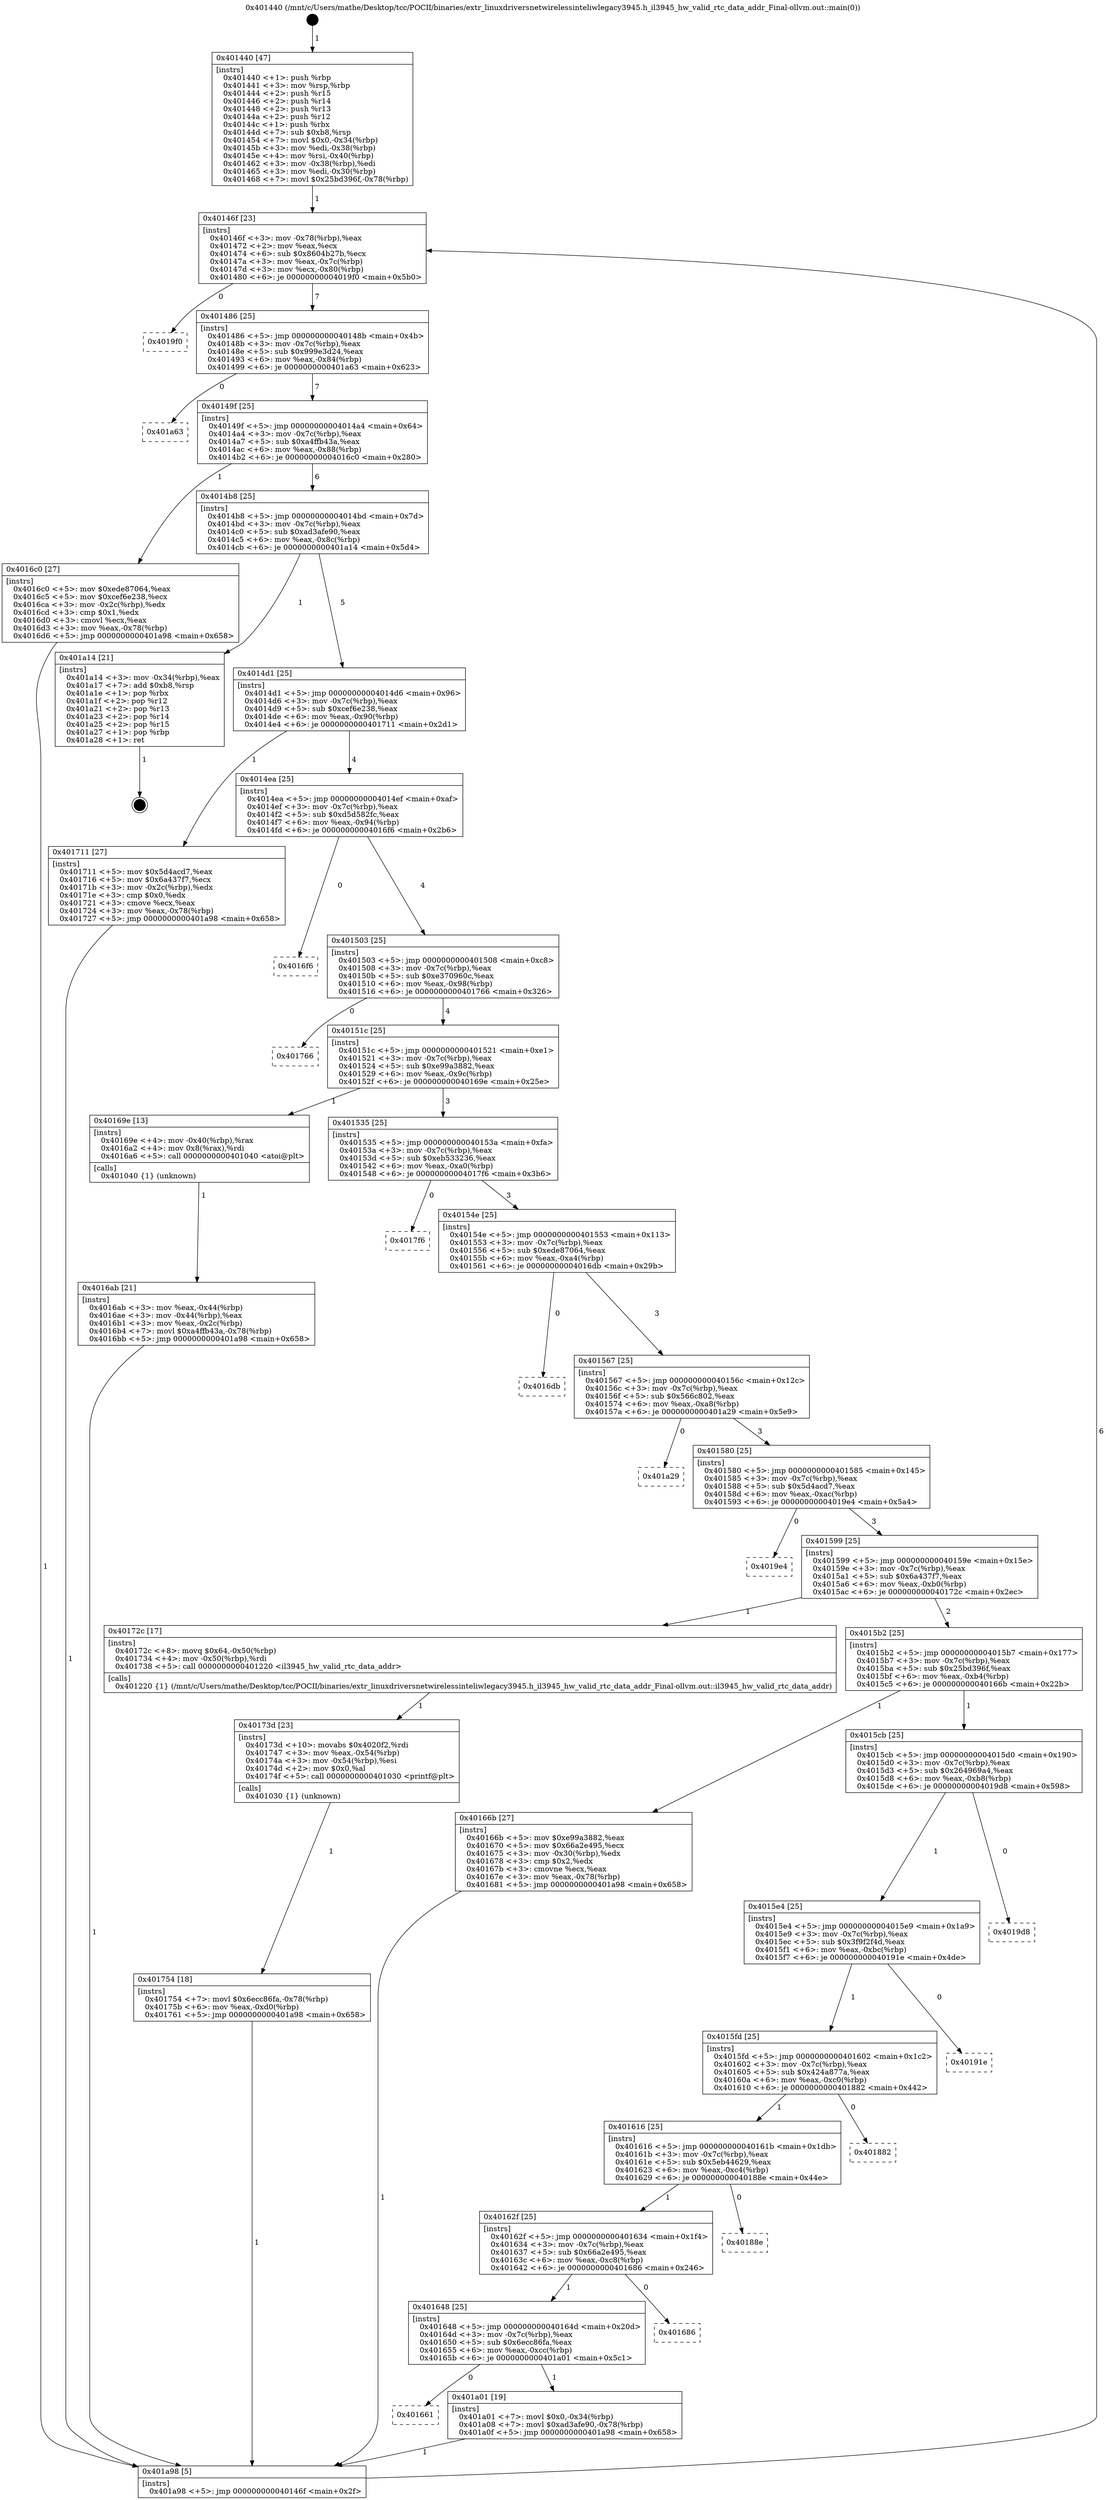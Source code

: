 digraph "0x401440" {
  label = "0x401440 (/mnt/c/Users/mathe/Desktop/tcc/POCII/binaries/extr_linuxdriversnetwirelessinteliwlegacy3945.h_il3945_hw_valid_rtc_data_addr_Final-ollvm.out::main(0))"
  labelloc = "t"
  node[shape=record]

  Entry [label="",width=0.3,height=0.3,shape=circle,fillcolor=black,style=filled]
  "0x40146f" [label="{
     0x40146f [23]\l
     | [instrs]\l
     &nbsp;&nbsp;0x40146f \<+3\>: mov -0x78(%rbp),%eax\l
     &nbsp;&nbsp;0x401472 \<+2\>: mov %eax,%ecx\l
     &nbsp;&nbsp;0x401474 \<+6\>: sub $0x8604b27b,%ecx\l
     &nbsp;&nbsp;0x40147a \<+3\>: mov %eax,-0x7c(%rbp)\l
     &nbsp;&nbsp;0x40147d \<+3\>: mov %ecx,-0x80(%rbp)\l
     &nbsp;&nbsp;0x401480 \<+6\>: je 00000000004019f0 \<main+0x5b0\>\l
  }"]
  "0x4019f0" [label="{
     0x4019f0\l
  }", style=dashed]
  "0x401486" [label="{
     0x401486 [25]\l
     | [instrs]\l
     &nbsp;&nbsp;0x401486 \<+5\>: jmp 000000000040148b \<main+0x4b\>\l
     &nbsp;&nbsp;0x40148b \<+3\>: mov -0x7c(%rbp),%eax\l
     &nbsp;&nbsp;0x40148e \<+5\>: sub $0x999e3d24,%eax\l
     &nbsp;&nbsp;0x401493 \<+6\>: mov %eax,-0x84(%rbp)\l
     &nbsp;&nbsp;0x401499 \<+6\>: je 0000000000401a63 \<main+0x623\>\l
  }"]
  Exit [label="",width=0.3,height=0.3,shape=circle,fillcolor=black,style=filled,peripheries=2]
  "0x401a63" [label="{
     0x401a63\l
  }", style=dashed]
  "0x40149f" [label="{
     0x40149f [25]\l
     | [instrs]\l
     &nbsp;&nbsp;0x40149f \<+5\>: jmp 00000000004014a4 \<main+0x64\>\l
     &nbsp;&nbsp;0x4014a4 \<+3\>: mov -0x7c(%rbp),%eax\l
     &nbsp;&nbsp;0x4014a7 \<+5\>: sub $0xa4ffb43a,%eax\l
     &nbsp;&nbsp;0x4014ac \<+6\>: mov %eax,-0x88(%rbp)\l
     &nbsp;&nbsp;0x4014b2 \<+6\>: je 00000000004016c0 \<main+0x280\>\l
  }"]
  "0x401661" [label="{
     0x401661\l
  }", style=dashed]
  "0x4016c0" [label="{
     0x4016c0 [27]\l
     | [instrs]\l
     &nbsp;&nbsp;0x4016c0 \<+5\>: mov $0xede87064,%eax\l
     &nbsp;&nbsp;0x4016c5 \<+5\>: mov $0xcef6e238,%ecx\l
     &nbsp;&nbsp;0x4016ca \<+3\>: mov -0x2c(%rbp),%edx\l
     &nbsp;&nbsp;0x4016cd \<+3\>: cmp $0x1,%edx\l
     &nbsp;&nbsp;0x4016d0 \<+3\>: cmovl %ecx,%eax\l
     &nbsp;&nbsp;0x4016d3 \<+3\>: mov %eax,-0x78(%rbp)\l
     &nbsp;&nbsp;0x4016d6 \<+5\>: jmp 0000000000401a98 \<main+0x658\>\l
  }"]
  "0x4014b8" [label="{
     0x4014b8 [25]\l
     | [instrs]\l
     &nbsp;&nbsp;0x4014b8 \<+5\>: jmp 00000000004014bd \<main+0x7d\>\l
     &nbsp;&nbsp;0x4014bd \<+3\>: mov -0x7c(%rbp),%eax\l
     &nbsp;&nbsp;0x4014c0 \<+5\>: sub $0xad3afe90,%eax\l
     &nbsp;&nbsp;0x4014c5 \<+6\>: mov %eax,-0x8c(%rbp)\l
     &nbsp;&nbsp;0x4014cb \<+6\>: je 0000000000401a14 \<main+0x5d4\>\l
  }"]
  "0x401a01" [label="{
     0x401a01 [19]\l
     | [instrs]\l
     &nbsp;&nbsp;0x401a01 \<+7\>: movl $0x0,-0x34(%rbp)\l
     &nbsp;&nbsp;0x401a08 \<+7\>: movl $0xad3afe90,-0x78(%rbp)\l
     &nbsp;&nbsp;0x401a0f \<+5\>: jmp 0000000000401a98 \<main+0x658\>\l
  }"]
  "0x401a14" [label="{
     0x401a14 [21]\l
     | [instrs]\l
     &nbsp;&nbsp;0x401a14 \<+3\>: mov -0x34(%rbp),%eax\l
     &nbsp;&nbsp;0x401a17 \<+7\>: add $0xb8,%rsp\l
     &nbsp;&nbsp;0x401a1e \<+1\>: pop %rbx\l
     &nbsp;&nbsp;0x401a1f \<+2\>: pop %r12\l
     &nbsp;&nbsp;0x401a21 \<+2\>: pop %r13\l
     &nbsp;&nbsp;0x401a23 \<+2\>: pop %r14\l
     &nbsp;&nbsp;0x401a25 \<+2\>: pop %r15\l
     &nbsp;&nbsp;0x401a27 \<+1\>: pop %rbp\l
     &nbsp;&nbsp;0x401a28 \<+1\>: ret\l
  }"]
  "0x4014d1" [label="{
     0x4014d1 [25]\l
     | [instrs]\l
     &nbsp;&nbsp;0x4014d1 \<+5\>: jmp 00000000004014d6 \<main+0x96\>\l
     &nbsp;&nbsp;0x4014d6 \<+3\>: mov -0x7c(%rbp),%eax\l
     &nbsp;&nbsp;0x4014d9 \<+5\>: sub $0xcef6e238,%eax\l
     &nbsp;&nbsp;0x4014de \<+6\>: mov %eax,-0x90(%rbp)\l
     &nbsp;&nbsp;0x4014e4 \<+6\>: je 0000000000401711 \<main+0x2d1\>\l
  }"]
  "0x401648" [label="{
     0x401648 [25]\l
     | [instrs]\l
     &nbsp;&nbsp;0x401648 \<+5\>: jmp 000000000040164d \<main+0x20d\>\l
     &nbsp;&nbsp;0x40164d \<+3\>: mov -0x7c(%rbp),%eax\l
     &nbsp;&nbsp;0x401650 \<+5\>: sub $0x6ecc86fa,%eax\l
     &nbsp;&nbsp;0x401655 \<+6\>: mov %eax,-0xcc(%rbp)\l
     &nbsp;&nbsp;0x40165b \<+6\>: je 0000000000401a01 \<main+0x5c1\>\l
  }"]
  "0x401711" [label="{
     0x401711 [27]\l
     | [instrs]\l
     &nbsp;&nbsp;0x401711 \<+5\>: mov $0x5d4acd7,%eax\l
     &nbsp;&nbsp;0x401716 \<+5\>: mov $0x6a437f7,%ecx\l
     &nbsp;&nbsp;0x40171b \<+3\>: mov -0x2c(%rbp),%edx\l
     &nbsp;&nbsp;0x40171e \<+3\>: cmp $0x0,%edx\l
     &nbsp;&nbsp;0x401721 \<+3\>: cmove %ecx,%eax\l
     &nbsp;&nbsp;0x401724 \<+3\>: mov %eax,-0x78(%rbp)\l
     &nbsp;&nbsp;0x401727 \<+5\>: jmp 0000000000401a98 \<main+0x658\>\l
  }"]
  "0x4014ea" [label="{
     0x4014ea [25]\l
     | [instrs]\l
     &nbsp;&nbsp;0x4014ea \<+5\>: jmp 00000000004014ef \<main+0xaf\>\l
     &nbsp;&nbsp;0x4014ef \<+3\>: mov -0x7c(%rbp),%eax\l
     &nbsp;&nbsp;0x4014f2 \<+5\>: sub $0xd5d582fc,%eax\l
     &nbsp;&nbsp;0x4014f7 \<+6\>: mov %eax,-0x94(%rbp)\l
     &nbsp;&nbsp;0x4014fd \<+6\>: je 00000000004016f6 \<main+0x2b6\>\l
  }"]
  "0x401686" [label="{
     0x401686\l
  }", style=dashed]
  "0x4016f6" [label="{
     0x4016f6\l
  }", style=dashed]
  "0x401503" [label="{
     0x401503 [25]\l
     | [instrs]\l
     &nbsp;&nbsp;0x401503 \<+5\>: jmp 0000000000401508 \<main+0xc8\>\l
     &nbsp;&nbsp;0x401508 \<+3\>: mov -0x7c(%rbp),%eax\l
     &nbsp;&nbsp;0x40150b \<+5\>: sub $0xe370960c,%eax\l
     &nbsp;&nbsp;0x401510 \<+6\>: mov %eax,-0x98(%rbp)\l
     &nbsp;&nbsp;0x401516 \<+6\>: je 0000000000401766 \<main+0x326\>\l
  }"]
  "0x40162f" [label="{
     0x40162f [25]\l
     | [instrs]\l
     &nbsp;&nbsp;0x40162f \<+5\>: jmp 0000000000401634 \<main+0x1f4\>\l
     &nbsp;&nbsp;0x401634 \<+3\>: mov -0x7c(%rbp),%eax\l
     &nbsp;&nbsp;0x401637 \<+5\>: sub $0x66a2e495,%eax\l
     &nbsp;&nbsp;0x40163c \<+6\>: mov %eax,-0xc8(%rbp)\l
     &nbsp;&nbsp;0x401642 \<+6\>: je 0000000000401686 \<main+0x246\>\l
  }"]
  "0x401766" [label="{
     0x401766\l
  }", style=dashed]
  "0x40151c" [label="{
     0x40151c [25]\l
     | [instrs]\l
     &nbsp;&nbsp;0x40151c \<+5\>: jmp 0000000000401521 \<main+0xe1\>\l
     &nbsp;&nbsp;0x401521 \<+3\>: mov -0x7c(%rbp),%eax\l
     &nbsp;&nbsp;0x401524 \<+5\>: sub $0xe99a3882,%eax\l
     &nbsp;&nbsp;0x401529 \<+6\>: mov %eax,-0x9c(%rbp)\l
     &nbsp;&nbsp;0x40152f \<+6\>: je 000000000040169e \<main+0x25e\>\l
  }"]
  "0x40188e" [label="{
     0x40188e\l
  }", style=dashed]
  "0x40169e" [label="{
     0x40169e [13]\l
     | [instrs]\l
     &nbsp;&nbsp;0x40169e \<+4\>: mov -0x40(%rbp),%rax\l
     &nbsp;&nbsp;0x4016a2 \<+4\>: mov 0x8(%rax),%rdi\l
     &nbsp;&nbsp;0x4016a6 \<+5\>: call 0000000000401040 \<atoi@plt\>\l
     | [calls]\l
     &nbsp;&nbsp;0x401040 \{1\} (unknown)\l
  }"]
  "0x401535" [label="{
     0x401535 [25]\l
     | [instrs]\l
     &nbsp;&nbsp;0x401535 \<+5\>: jmp 000000000040153a \<main+0xfa\>\l
     &nbsp;&nbsp;0x40153a \<+3\>: mov -0x7c(%rbp),%eax\l
     &nbsp;&nbsp;0x40153d \<+5\>: sub $0xeb533236,%eax\l
     &nbsp;&nbsp;0x401542 \<+6\>: mov %eax,-0xa0(%rbp)\l
     &nbsp;&nbsp;0x401548 \<+6\>: je 00000000004017f6 \<main+0x3b6\>\l
  }"]
  "0x401616" [label="{
     0x401616 [25]\l
     | [instrs]\l
     &nbsp;&nbsp;0x401616 \<+5\>: jmp 000000000040161b \<main+0x1db\>\l
     &nbsp;&nbsp;0x40161b \<+3\>: mov -0x7c(%rbp),%eax\l
     &nbsp;&nbsp;0x40161e \<+5\>: sub $0x5eb44629,%eax\l
     &nbsp;&nbsp;0x401623 \<+6\>: mov %eax,-0xc4(%rbp)\l
     &nbsp;&nbsp;0x401629 \<+6\>: je 000000000040188e \<main+0x44e\>\l
  }"]
  "0x4017f6" [label="{
     0x4017f6\l
  }", style=dashed]
  "0x40154e" [label="{
     0x40154e [25]\l
     | [instrs]\l
     &nbsp;&nbsp;0x40154e \<+5\>: jmp 0000000000401553 \<main+0x113\>\l
     &nbsp;&nbsp;0x401553 \<+3\>: mov -0x7c(%rbp),%eax\l
     &nbsp;&nbsp;0x401556 \<+5\>: sub $0xede87064,%eax\l
     &nbsp;&nbsp;0x40155b \<+6\>: mov %eax,-0xa4(%rbp)\l
     &nbsp;&nbsp;0x401561 \<+6\>: je 00000000004016db \<main+0x29b\>\l
  }"]
  "0x401882" [label="{
     0x401882\l
  }", style=dashed]
  "0x4016db" [label="{
     0x4016db\l
  }", style=dashed]
  "0x401567" [label="{
     0x401567 [25]\l
     | [instrs]\l
     &nbsp;&nbsp;0x401567 \<+5\>: jmp 000000000040156c \<main+0x12c\>\l
     &nbsp;&nbsp;0x40156c \<+3\>: mov -0x7c(%rbp),%eax\l
     &nbsp;&nbsp;0x40156f \<+5\>: sub $0x566c802,%eax\l
     &nbsp;&nbsp;0x401574 \<+6\>: mov %eax,-0xa8(%rbp)\l
     &nbsp;&nbsp;0x40157a \<+6\>: je 0000000000401a29 \<main+0x5e9\>\l
  }"]
  "0x4015fd" [label="{
     0x4015fd [25]\l
     | [instrs]\l
     &nbsp;&nbsp;0x4015fd \<+5\>: jmp 0000000000401602 \<main+0x1c2\>\l
     &nbsp;&nbsp;0x401602 \<+3\>: mov -0x7c(%rbp),%eax\l
     &nbsp;&nbsp;0x401605 \<+5\>: sub $0x424a877a,%eax\l
     &nbsp;&nbsp;0x40160a \<+6\>: mov %eax,-0xc0(%rbp)\l
     &nbsp;&nbsp;0x401610 \<+6\>: je 0000000000401882 \<main+0x442\>\l
  }"]
  "0x401a29" [label="{
     0x401a29\l
  }", style=dashed]
  "0x401580" [label="{
     0x401580 [25]\l
     | [instrs]\l
     &nbsp;&nbsp;0x401580 \<+5\>: jmp 0000000000401585 \<main+0x145\>\l
     &nbsp;&nbsp;0x401585 \<+3\>: mov -0x7c(%rbp),%eax\l
     &nbsp;&nbsp;0x401588 \<+5\>: sub $0x5d4acd7,%eax\l
     &nbsp;&nbsp;0x40158d \<+6\>: mov %eax,-0xac(%rbp)\l
     &nbsp;&nbsp;0x401593 \<+6\>: je 00000000004019e4 \<main+0x5a4\>\l
  }"]
  "0x40191e" [label="{
     0x40191e\l
  }", style=dashed]
  "0x4019e4" [label="{
     0x4019e4\l
  }", style=dashed]
  "0x401599" [label="{
     0x401599 [25]\l
     | [instrs]\l
     &nbsp;&nbsp;0x401599 \<+5\>: jmp 000000000040159e \<main+0x15e\>\l
     &nbsp;&nbsp;0x40159e \<+3\>: mov -0x7c(%rbp),%eax\l
     &nbsp;&nbsp;0x4015a1 \<+5\>: sub $0x6a437f7,%eax\l
     &nbsp;&nbsp;0x4015a6 \<+6\>: mov %eax,-0xb0(%rbp)\l
     &nbsp;&nbsp;0x4015ac \<+6\>: je 000000000040172c \<main+0x2ec\>\l
  }"]
  "0x4015e4" [label="{
     0x4015e4 [25]\l
     | [instrs]\l
     &nbsp;&nbsp;0x4015e4 \<+5\>: jmp 00000000004015e9 \<main+0x1a9\>\l
     &nbsp;&nbsp;0x4015e9 \<+3\>: mov -0x7c(%rbp),%eax\l
     &nbsp;&nbsp;0x4015ec \<+5\>: sub $0x3f9f2f4d,%eax\l
     &nbsp;&nbsp;0x4015f1 \<+6\>: mov %eax,-0xbc(%rbp)\l
     &nbsp;&nbsp;0x4015f7 \<+6\>: je 000000000040191e \<main+0x4de\>\l
  }"]
  "0x40172c" [label="{
     0x40172c [17]\l
     | [instrs]\l
     &nbsp;&nbsp;0x40172c \<+8\>: movq $0x64,-0x50(%rbp)\l
     &nbsp;&nbsp;0x401734 \<+4\>: mov -0x50(%rbp),%rdi\l
     &nbsp;&nbsp;0x401738 \<+5\>: call 0000000000401220 \<il3945_hw_valid_rtc_data_addr\>\l
     | [calls]\l
     &nbsp;&nbsp;0x401220 \{1\} (/mnt/c/Users/mathe/Desktop/tcc/POCII/binaries/extr_linuxdriversnetwirelessinteliwlegacy3945.h_il3945_hw_valid_rtc_data_addr_Final-ollvm.out::il3945_hw_valid_rtc_data_addr)\l
  }"]
  "0x4015b2" [label="{
     0x4015b2 [25]\l
     | [instrs]\l
     &nbsp;&nbsp;0x4015b2 \<+5\>: jmp 00000000004015b7 \<main+0x177\>\l
     &nbsp;&nbsp;0x4015b7 \<+3\>: mov -0x7c(%rbp),%eax\l
     &nbsp;&nbsp;0x4015ba \<+5\>: sub $0x25bd396f,%eax\l
     &nbsp;&nbsp;0x4015bf \<+6\>: mov %eax,-0xb4(%rbp)\l
     &nbsp;&nbsp;0x4015c5 \<+6\>: je 000000000040166b \<main+0x22b\>\l
  }"]
  "0x4019d8" [label="{
     0x4019d8\l
  }", style=dashed]
  "0x40166b" [label="{
     0x40166b [27]\l
     | [instrs]\l
     &nbsp;&nbsp;0x40166b \<+5\>: mov $0xe99a3882,%eax\l
     &nbsp;&nbsp;0x401670 \<+5\>: mov $0x66a2e495,%ecx\l
     &nbsp;&nbsp;0x401675 \<+3\>: mov -0x30(%rbp),%edx\l
     &nbsp;&nbsp;0x401678 \<+3\>: cmp $0x2,%edx\l
     &nbsp;&nbsp;0x40167b \<+3\>: cmovne %ecx,%eax\l
     &nbsp;&nbsp;0x40167e \<+3\>: mov %eax,-0x78(%rbp)\l
     &nbsp;&nbsp;0x401681 \<+5\>: jmp 0000000000401a98 \<main+0x658\>\l
  }"]
  "0x4015cb" [label="{
     0x4015cb [25]\l
     | [instrs]\l
     &nbsp;&nbsp;0x4015cb \<+5\>: jmp 00000000004015d0 \<main+0x190\>\l
     &nbsp;&nbsp;0x4015d0 \<+3\>: mov -0x7c(%rbp),%eax\l
     &nbsp;&nbsp;0x4015d3 \<+5\>: sub $0x264969a4,%eax\l
     &nbsp;&nbsp;0x4015d8 \<+6\>: mov %eax,-0xb8(%rbp)\l
     &nbsp;&nbsp;0x4015de \<+6\>: je 00000000004019d8 \<main+0x598\>\l
  }"]
  "0x401a98" [label="{
     0x401a98 [5]\l
     | [instrs]\l
     &nbsp;&nbsp;0x401a98 \<+5\>: jmp 000000000040146f \<main+0x2f\>\l
  }"]
  "0x401440" [label="{
     0x401440 [47]\l
     | [instrs]\l
     &nbsp;&nbsp;0x401440 \<+1\>: push %rbp\l
     &nbsp;&nbsp;0x401441 \<+3\>: mov %rsp,%rbp\l
     &nbsp;&nbsp;0x401444 \<+2\>: push %r15\l
     &nbsp;&nbsp;0x401446 \<+2\>: push %r14\l
     &nbsp;&nbsp;0x401448 \<+2\>: push %r13\l
     &nbsp;&nbsp;0x40144a \<+2\>: push %r12\l
     &nbsp;&nbsp;0x40144c \<+1\>: push %rbx\l
     &nbsp;&nbsp;0x40144d \<+7\>: sub $0xb8,%rsp\l
     &nbsp;&nbsp;0x401454 \<+7\>: movl $0x0,-0x34(%rbp)\l
     &nbsp;&nbsp;0x40145b \<+3\>: mov %edi,-0x38(%rbp)\l
     &nbsp;&nbsp;0x40145e \<+4\>: mov %rsi,-0x40(%rbp)\l
     &nbsp;&nbsp;0x401462 \<+3\>: mov -0x38(%rbp),%edi\l
     &nbsp;&nbsp;0x401465 \<+3\>: mov %edi,-0x30(%rbp)\l
     &nbsp;&nbsp;0x401468 \<+7\>: movl $0x25bd396f,-0x78(%rbp)\l
  }"]
  "0x4016ab" [label="{
     0x4016ab [21]\l
     | [instrs]\l
     &nbsp;&nbsp;0x4016ab \<+3\>: mov %eax,-0x44(%rbp)\l
     &nbsp;&nbsp;0x4016ae \<+3\>: mov -0x44(%rbp),%eax\l
     &nbsp;&nbsp;0x4016b1 \<+3\>: mov %eax,-0x2c(%rbp)\l
     &nbsp;&nbsp;0x4016b4 \<+7\>: movl $0xa4ffb43a,-0x78(%rbp)\l
     &nbsp;&nbsp;0x4016bb \<+5\>: jmp 0000000000401a98 \<main+0x658\>\l
  }"]
  "0x40173d" [label="{
     0x40173d [23]\l
     | [instrs]\l
     &nbsp;&nbsp;0x40173d \<+10\>: movabs $0x4020f2,%rdi\l
     &nbsp;&nbsp;0x401747 \<+3\>: mov %eax,-0x54(%rbp)\l
     &nbsp;&nbsp;0x40174a \<+3\>: mov -0x54(%rbp),%esi\l
     &nbsp;&nbsp;0x40174d \<+2\>: mov $0x0,%al\l
     &nbsp;&nbsp;0x40174f \<+5\>: call 0000000000401030 \<printf@plt\>\l
     | [calls]\l
     &nbsp;&nbsp;0x401030 \{1\} (unknown)\l
  }"]
  "0x401754" [label="{
     0x401754 [18]\l
     | [instrs]\l
     &nbsp;&nbsp;0x401754 \<+7\>: movl $0x6ecc86fa,-0x78(%rbp)\l
     &nbsp;&nbsp;0x40175b \<+6\>: mov %eax,-0xd0(%rbp)\l
     &nbsp;&nbsp;0x401761 \<+5\>: jmp 0000000000401a98 \<main+0x658\>\l
  }"]
  Entry -> "0x401440" [label=" 1"]
  "0x40146f" -> "0x4019f0" [label=" 0"]
  "0x40146f" -> "0x401486" [label=" 7"]
  "0x401a14" -> Exit [label=" 1"]
  "0x401486" -> "0x401a63" [label=" 0"]
  "0x401486" -> "0x40149f" [label=" 7"]
  "0x401a01" -> "0x401a98" [label=" 1"]
  "0x40149f" -> "0x4016c0" [label=" 1"]
  "0x40149f" -> "0x4014b8" [label=" 6"]
  "0x401648" -> "0x401661" [label=" 0"]
  "0x4014b8" -> "0x401a14" [label=" 1"]
  "0x4014b8" -> "0x4014d1" [label=" 5"]
  "0x401648" -> "0x401a01" [label=" 1"]
  "0x4014d1" -> "0x401711" [label=" 1"]
  "0x4014d1" -> "0x4014ea" [label=" 4"]
  "0x40162f" -> "0x401648" [label=" 1"]
  "0x4014ea" -> "0x4016f6" [label=" 0"]
  "0x4014ea" -> "0x401503" [label=" 4"]
  "0x40162f" -> "0x401686" [label=" 0"]
  "0x401503" -> "0x401766" [label=" 0"]
  "0x401503" -> "0x40151c" [label=" 4"]
  "0x401616" -> "0x40162f" [label=" 1"]
  "0x40151c" -> "0x40169e" [label=" 1"]
  "0x40151c" -> "0x401535" [label=" 3"]
  "0x401616" -> "0x40188e" [label=" 0"]
  "0x401535" -> "0x4017f6" [label=" 0"]
  "0x401535" -> "0x40154e" [label=" 3"]
  "0x4015fd" -> "0x401616" [label=" 1"]
  "0x40154e" -> "0x4016db" [label=" 0"]
  "0x40154e" -> "0x401567" [label=" 3"]
  "0x4015fd" -> "0x401882" [label=" 0"]
  "0x401567" -> "0x401a29" [label=" 0"]
  "0x401567" -> "0x401580" [label=" 3"]
  "0x4015e4" -> "0x4015fd" [label=" 1"]
  "0x401580" -> "0x4019e4" [label=" 0"]
  "0x401580" -> "0x401599" [label=" 3"]
  "0x4015e4" -> "0x40191e" [label=" 0"]
  "0x401599" -> "0x40172c" [label=" 1"]
  "0x401599" -> "0x4015b2" [label=" 2"]
  "0x4015cb" -> "0x4015e4" [label=" 1"]
  "0x4015b2" -> "0x40166b" [label=" 1"]
  "0x4015b2" -> "0x4015cb" [label=" 1"]
  "0x40166b" -> "0x401a98" [label=" 1"]
  "0x401440" -> "0x40146f" [label=" 1"]
  "0x401a98" -> "0x40146f" [label=" 6"]
  "0x40169e" -> "0x4016ab" [label=" 1"]
  "0x4016ab" -> "0x401a98" [label=" 1"]
  "0x4016c0" -> "0x401a98" [label=" 1"]
  "0x401711" -> "0x401a98" [label=" 1"]
  "0x40172c" -> "0x40173d" [label=" 1"]
  "0x40173d" -> "0x401754" [label=" 1"]
  "0x401754" -> "0x401a98" [label=" 1"]
  "0x4015cb" -> "0x4019d8" [label=" 0"]
}
